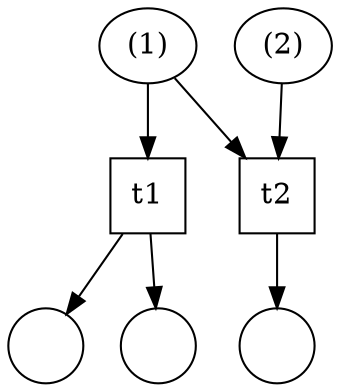 digraph G {
    node [width=0.5];
xea9050 [label="(1)"]
xea90a8 [label="(2)"]
xea9100 [label=""]
xea9158 [label=""]
xea99b8 [label=""]
xea9a50 [label="t1",shape=box]
xea9b40 [label="t2",shape=box]
xea9050 -> xea9a50 
xea9050 -> xea9b40 
xea90a8 -> xea9b40 
xea9a50 -> xea9100 
xea9a50 -> xea9158 
xea9b40 -> xea99b8 
}

